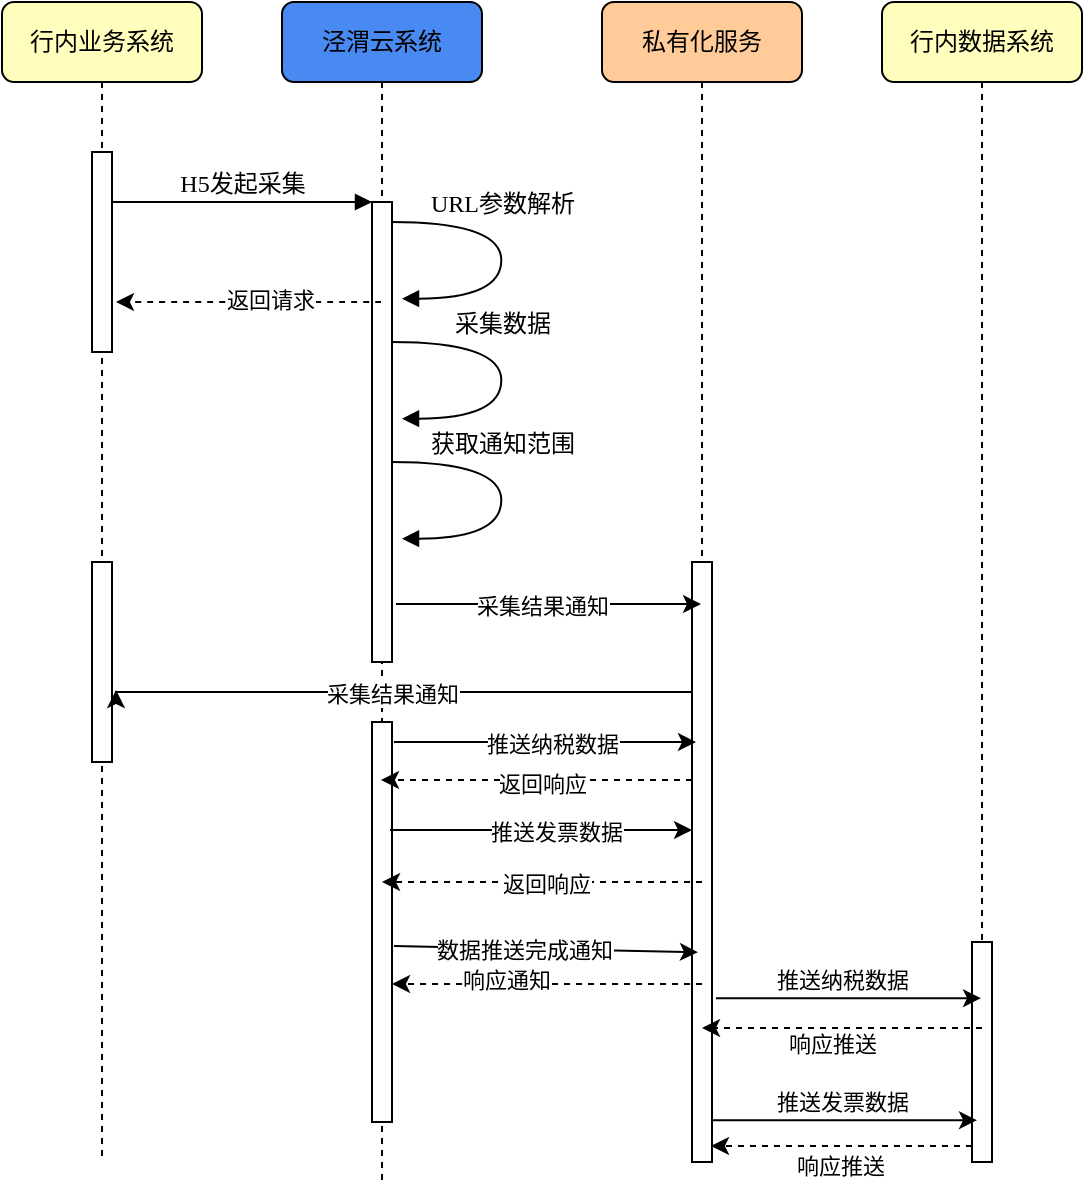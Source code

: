 <mxfile version="20.2.3" type="github">
  <diagram name="Page-1" id="13e1069c-82ec-6db2-03f1-153e76fe0fe0">
    <mxGraphModel dx="1422" dy="762" grid="1" gridSize="10" guides="1" tooltips="1" connect="1" arrows="1" fold="1" page="1" pageScale="1" pageWidth="1100" pageHeight="850" background="none" math="0" shadow="0">
      <root>
        <mxCell id="0" />
        <mxCell id="1" parent="0" />
        <mxCell id="7baba1c4bc27f4b0-2" value="泾渭云系统" style="shape=umlLifeline;perimeter=lifelinePerimeter;whiteSpace=wrap;html=1;container=1;collapsible=0;recursiveResize=0;outlineConnect=0;rounded=1;shadow=0;comic=0;labelBackgroundColor=none;strokeWidth=1;fontFamily=Verdana;fontSize=12;align=center;fillColor=#4989F2;" parent="1" vertex="1">
          <mxGeometry x="240" y="80" width="100" height="590" as="geometry" />
        </mxCell>
        <mxCell id="7baba1c4bc27f4b0-10" value="" style="html=1;points=[];perimeter=orthogonalPerimeter;rounded=0;shadow=0;comic=0;labelBackgroundColor=none;strokeWidth=1;fontFamily=Verdana;fontSize=12;align=center;" parent="7baba1c4bc27f4b0-2" vertex="1">
          <mxGeometry x="45" y="100" width="10" height="230" as="geometry" />
        </mxCell>
        <mxCell id="3pMhZT-bZvYS056gj06W-6" value="URL参数解析" style="html=1;verticalAlign=bottom;endArrow=block;labelBackgroundColor=none;fontFamily=Verdana;fontSize=12;elbow=vertical;edgeStyle=orthogonalEdgeStyle;curved=1;entryX=1;entryY=0.286;entryPerimeter=0;exitX=1.038;exitY=0.345;exitPerimeter=0;" edge="1" parent="7baba1c4bc27f4b0-2">
          <mxGeometry x="-0.233" relative="1" as="geometry">
            <mxPoint x="55.003" y="110" as="sourcePoint" />
            <mxPoint x="60.003" y="148.333" as="targetPoint" />
            <Array as="points">
              <mxPoint x="109.67" y="110" />
              <mxPoint x="109.67" y="148" />
            </Array>
            <mxPoint as="offset" />
          </mxGeometry>
        </mxCell>
        <mxCell id="3pMhZT-bZvYS056gj06W-7" value="获取通知范围" style="html=1;verticalAlign=bottom;endArrow=block;labelBackgroundColor=none;fontFamily=Verdana;fontSize=12;elbow=vertical;edgeStyle=orthogonalEdgeStyle;curved=1;entryX=1;entryY=0.286;entryPerimeter=0;exitX=1.038;exitY=0.345;exitPerimeter=0;" edge="1" parent="7baba1c4bc27f4b0-2">
          <mxGeometry x="-0.233" relative="1" as="geometry">
            <mxPoint x="55.003" y="230" as="sourcePoint" />
            <mxPoint x="60.003" y="268.333" as="targetPoint" />
            <Array as="points">
              <mxPoint x="109.67" y="230" />
              <mxPoint x="109.67" y="268" />
            </Array>
            <mxPoint as="offset" />
          </mxGeometry>
        </mxCell>
        <mxCell id="3pMhZT-bZvYS056gj06W-15" value="" style="html=1;points=[];perimeter=orthogonalPerimeter;rounded=0;shadow=0;comic=0;labelBackgroundColor=none;strokeWidth=1;fontFamily=Verdana;fontSize=12;align=center;" vertex="1" parent="7baba1c4bc27f4b0-2">
          <mxGeometry x="45" y="360" width="10" height="200" as="geometry" />
        </mxCell>
        <mxCell id="7baba1c4bc27f4b0-3" value="私有化服务" style="shape=umlLifeline;perimeter=lifelinePerimeter;whiteSpace=wrap;html=1;container=1;collapsible=0;recursiveResize=0;outlineConnect=0;rounded=1;shadow=0;comic=0;labelBackgroundColor=none;strokeWidth=1;fontFamily=Verdana;fontSize=12;align=center;fillColor=#FFCB99;" parent="1" vertex="1">
          <mxGeometry x="400" y="80" width="100" height="580" as="geometry" />
        </mxCell>
        <mxCell id="7baba1c4bc27f4b0-13" value="" style="html=1;points=[];perimeter=orthogonalPerimeter;rounded=0;shadow=0;comic=0;labelBackgroundColor=none;strokeWidth=1;fontFamily=Verdana;fontSize=12;align=center;" parent="7baba1c4bc27f4b0-3" vertex="1">
          <mxGeometry x="45" y="280" width="10" height="300" as="geometry" />
        </mxCell>
        <mxCell id="3pMhZT-bZvYS056gj06W-22" value="" style="endArrow=classic;html=1;rounded=0;dashed=1;" edge="1" parent="7baba1c4bc27f4b0-3" target="7baba1c4bc27f4b0-2">
          <mxGeometry width="50" height="50" relative="1" as="geometry">
            <mxPoint x="50" y="440" as="sourcePoint" />
            <mxPoint y="490" as="targetPoint" />
          </mxGeometry>
        </mxCell>
        <mxCell id="3pMhZT-bZvYS056gj06W-23" value="返回响应" style="edgeLabel;html=1;align=center;verticalAlign=middle;resizable=0;points=[];" vertex="1" connectable="0" parent="3pMhZT-bZvYS056gj06W-22">
          <mxGeometry x="-0.14" y="1" relative="1" as="geometry">
            <mxPoint x="-9" as="offset" />
          </mxGeometry>
        </mxCell>
        <mxCell id="3pMhZT-bZvYS056gj06W-35" value="" style="endArrow=classic;html=1;rounded=0;dashed=1;" edge="1" parent="7baba1c4bc27f4b0-3">
          <mxGeometry width="50" height="50" relative="1" as="geometry">
            <mxPoint x="50" y="491" as="sourcePoint" />
            <mxPoint x="-105" y="491" as="targetPoint" />
          </mxGeometry>
        </mxCell>
        <mxCell id="3pMhZT-bZvYS056gj06W-36" value="响应通知" style="edgeLabel;html=1;align=center;verticalAlign=middle;resizable=0;points=[];" vertex="1" connectable="0" parent="3pMhZT-bZvYS056gj06W-35">
          <mxGeometry x="0.265" y="-2" relative="1" as="geometry">
            <mxPoint as="offset" />
          </mxGeometry>
        </mxCell>
        <mxCell id="7baba1c4bc27f4b0-4" value="行内数据系统" style="shape=umlLifeline;perimeter=lifelinePerimeter;whiteSpace=wrap;html=1;container=1;collapsible=0;recursiveResize=0;outlineConnect=0;rounded=1;shadow=0;comic=0;labelBackgroundColor=none;strokeWidth=1;fontFamily=Verdana;fontSize=12;align=center;fillColor=#FFFEBD;" parent="1" vertex="1">
          <mxGeometry x="540" y="80" width="100" height="580" as="geometry" />
        </mxCell>
        <mxCell id="7baba1c4bc27f4b0-16" value="" style="html=1;points=[];perimeter=orthogonalPerimeter;rounded=0;shadow=0;comic=0;labelBackgroundColor=none;strokeWidth=1;fontFamily=Verdana;fontSize=12;align=center;" parent="7baba1c4bc27f4b0-4" vertex="1">
          <mxGeometry x="45" y="470" width="10" height="110" as="geometry" />
        </mxCell>
        <mxCell id="3pMhZT-bZvYS056gj06W-39" value="" style="endArrow=classic;html=1;rounded=0;dashed=1;" edge="1" parent="7baba1c4bc27f4b0-4">
          <mxGeometry width="50" height="50" relative="1" as="geometry">
            <mxPoint x="45" y="572" as="sourcePoint" />
            <mxPoint x="-85.5" y="572" as="targetPoint" />
          </mxGeometry>
        </mxCell>
        <mxCell id="3pMhZT-bZvYS056gj06W-40" value="响应推送" style="edgeLabel;html=1;align=center;verticalAlign=middle;resizable=0;points=[];" vertex="1" connectable="0" parent="3pMhZT-bZvYS056gj06W-39">
          <mxGeometry x="0.165" relative="1" as="geometry">
            <mxPoint x="10" y="10" as="offset" />
          </mxGeometry>
        </mxCell>
        <mxCell id="7baba1c4bc27f4b0-8" value="行内业务系统" style="shape=umlLifeline;perimeter=lifelinePerimeter;whiteSpace=wrap;html=1;container=1;collapsible=0;recursiveResize=0;outlineConnect=0;rounded=1;shadow=0;comic=0;labelBackgroundColor=none;strokeWidth=1;fontFamily=Verdana;fontSize=12;align=center;fillColor=#FFFEBD;" parent="1" vertex="1">
          <mxGeometry x="100" y="80" width="100" height="580" as="geometry" />
        </mxCell>
        <mxCell id="7baba1c4bc27f4b0-9" value="" style="html=1;points=[];perimeter=orthogonalPerimeter;rounded=0;shadow=0;comic=0;labelBackgroundColor=none;strokeWidth=1;fontFamily=Verdana;fontSize=12;align=center;" parent="7baba1c4bc27f4b0-8" vertex="1">
          <mxGeometry x="45" y="75" width="10" height="100" as="geometry" />
        </mxCell>
        <mxCell id="3pMhZT-bZvYS056gj06W-12" value="" style="html=1;points=[];perimeter=orthogonalPerimeter;rounded=0;shadow=0;comic=0;labelBackgroundColor=none;strokeWidth=1;fontFamily=Verdana;fontSize=12;align=center;" vertex="1" parent="7baba1c4bc27f4b0-8">
          <mxGeometry x="45" y="280" width="10" height="100" as="geometry" />
        </mxCell>
        <mxCell id="7baba1c4bc27f4b0-11" value="H5发起采集" style="html=1;verticalAlign=bottom;endArrow=block;entryX=0;entryY=0;labelBackgroundColor=none;fontFamily=Verdana;fontSize=12;edgeStyle=elbowEdgeStyle;elbow=vertical;" parent="1" source="7baba1c4bc27f4b0-9" target="7baba1c4bc27f4b0-10" edge="1">
          <mxGeometry relative="1" as="geometry">
            <mxPoint x="220" y="190" as="sourcePoint" />
          </mxGeometry>
        </mxCell>
        <mxCell id="7baba1c4bc27f4b0-39" value="采集数据" style="html=1;verticalAlign=bottom;endArrow=block;labelBackgroundColor=none;fontFamily=Verdana;fontSize=12;elbow=vertical;edgeStyle=orthogonalEdgeStyle;curved=1;entryX=1;entryY=0.286;entryPerimeter=0;exitX=1.038;exitY=0.345;exitPerimeter=0;" parent="1" edge="1">
          <mxGeometry x="-0.233" relative="1" as="geometry">
            <mxPoint x="295.003" y="250" as="sourcePoint" />
            <mxPoint x="300.003" y="288.333" as="targetPoint" />
            <Array as="points">
              <mxPoint x="349.67" y="250" />
              <mxPoint x="349.67" y="288" />
            </Array>
            <mxPoint as="offset" />
          </mxGeometry>
        </mxCell>
        <mxCell id="3pMhZT-bZvYS056gj06W-8" value="" style="endArrow=classic;html=1;dashed=1;curved=1;entryX=1.2;entryY=0.65;entryDx=0;entryDy=0;entryPerimeter=0;" edge="1" parent="1">
          <mxGeometry width="50" height="50" relative="1" as="geometry">
            <mxPoint x="289.5" y="230" as="sourcePoint" />
            <mxPoint x="157" y="230" as="targetPoint" />
          </mxGeometry>
        </mxCell>
        <mxCell id="3pMhZT-bZvYS056gj06W-9" value="返回请求" style="edgeLabel;html=1;align=center;verticalAlign=middle;resizable=0;points=[];" vertex="1" connectable="0" parent="3pMhZT-bZvYS056gj06W-8">
          <mxGeometry x="-0.162" y="-1" relative="1" as="geometry">
            <mxPoint as="offset" />
          </mxGeometry>
        </mxCell>
        <mxCell id="3pMhZT-bZvYS056gj06W-10" value="" style="endArrow=classic;html=1;exitX=1.2;exitY=0.874;exitDx=0;exitDy=0;exitPerimeter=0;rounded=0;" edge="1" parent="1" source="7baba1c4bc27f4b0-10" target="7baba1c4bc27f4b0-3">
          <mxGeometry width="50" height="50" relative="1" as="geometry">
            <mxPoint x="290" y="430" as="sourcePoint" />
            <mxPoint x="340" y="380" as="targetPoint" />
          </mxGeometry>
        </mxCell>
        <mxCell id="3pMhZT-bZvYS056gj06W-11" value="采集结果通知" style="edgeLabel;html=1;align=center;verticalAlign=middle;resizable=0;points=[];" vertex="1" connectable="0" parent="3pMhZT-bZvYS056gj06W-10">
          <mxGeometry x="0.285" y="-1" relative="1" as="geometry">
            <mxPoint x="-25" as="offset" />
          </mxGeometry>
        </mxCell>
        <mxCell id="3pMhZT-bZvYS056gj06W-13" value="" style="edgeStyle=orthogonalEdgeStyle;rounded=0;orthogonalLoop=1;jettySize=auto;html=1;entryX=1.2;entryY=0.64;entryDx=0;entryDy=0;entryPerimeter=0;" edge="1" parent="1" source="7baba1c4bc27f4b0-13" target="3pMhZT-bZvYS056gj06W-12">
          <mxGeometry relative="1" as="geometry">
            <Array as="points">
              <mxPoint x="157" y="425" />
            </Array>
          </mxGeometry>
        </mxCell>
        <mxCell id="3pMhZT-bZvYS056gj06W-14" value="采集结果通知" style="edgeLabel;html=1;align=center;verticalAlign=middle;resizable=0;points=[];" vertex="1" connectable="0" parent="3pMhZT-bZvYS056gj06W-13">
          <mxGeometry x="-0.222" y="1" relative="1" as="geometry">
            <mxPoint x="-38" as="offset" />
          </mxGeometry>
        </mxCell>
        <mxCell id="3pMhZT-bZvYS056gj06W-20" value="" style="endArrow=classic;html=1;rounded=0;exitX=0.9;exitY=0.155;exitDx=0;exitDy=0;exitPerimeter=0;" edge="1" parent="1">
          <mxGeometry width="50" height="50" relative="1" as="geometry">
            <mxPoint x="294" y="494" as="sourcePoint" />
            <mxPoint x="445" y="494" as="targetPoint" />
          </mxGeometry>
        </mxCell>
        <mxCell id="3pMhZT-bZvYS056gj06W-21" value="推送发票数据" style="edgeLabel;html=1;align=center;verticalAlign=middle;resizable=0;points=[];" vertex="1" connectable="0" parent="3pMhZT-bZvYS056gj06W-20">
          <mxGeometry x="0.166" y="-1" relative="1" as="geometry">
            <mxPoint x="-5" as="offset" />
          </mxGeometry>
        </mxCell>
        <mxCell id="3pMhZT-bZvYS056gj06W-25" value="" style="endArrow=classic;html=1;rounded=0;dashed=1;" edge="1" parent="1">
          <mxGeometry width="50" height="50" relative="1" as="geometry">
            <mxPoint x="445" y="469" as="sourcePoint" />
            <mxPoint x="289.5" y="469" as="targetPoint" />
          </mxGeometry>
        </mxCell>
        <mxCell id="3pMhZT-bZvYS056gj06W-26" value="返回响应" style="edgeLabel;html=1;align=center;verticalAlign=middle;resizable=0;points=[];" vertex="1" connectable="0" parent="3pMhZT-bZvYS056gj06W-25">
          <mxGeometry x="0.158" y="2" relative="1" as="geometry">
            <mxPoint x="15" as="offset" />
          </mxGeometry>
        </mxCell>
        <mxCell id="3pMhZT-bZvYS056gj06W-27" value="" style="endArrow=classic;html=1;rounded=0;exitX=0.9;exitY=0.155;exitDx=0;exitDy=0;exitPerimeter=0;" edge="1" parent="1">
          <mxGeometry width="50" height="50" relative="1" as="geometry">
            <mxPoint x="296" y="450" as="sourcePoint" />
            <mxPoint x="447" y="450" as="targetPoint" />
          </mxGeometry>
        </mxCell>
        <mxCell id="3pMhZT-bZvYS056gj06W-28" value="推送纳税数据" style="edgeLabel;html=1;align=center;verticalAlign=middle;resizable=0;points=[];" vertex="1" connectable="0" parent="3pMhZT-bZvYS056gj06W-27">
          <mxGeometry x="0.166" y="-1" relative="1" as="geometry">
            <mxPoint x="-9" as="offset" />
          </mxGeometry>
        </mxCell>
        <mxCell id="3pMhZT-bZvYS056gj06W-29" value="" style="endArrow=classic;html=1;rounded=0;entryX=0.1;entryY=0.679;entryDx=0;entryDy=0;entryPerimeter=0;exitX=1.1;exitY=0.56;exitDx=0;exitDy=0;exitPerimeter=0;" edge="1" parent="1" source="3pMhZT-bZvYS056gj06W-15">
          <mxGeometry width="50" height="50" relative="1" as="geometry">
            <mxPoint x="292" y="555" as="sourcePoint" />
            <mxPoint x="448" y="555.12" as="targetPoint" />
          </mxGeometry>
        </mxCell>
        <mxCell id="3pMhZT-bZvYS056gj06W-30" value="数据推送完成通知" style="edgeLabel;html=1;align=center;verticalAlign=middle;resizable=0;points=[];" vertex="1" connectable="0" parent="3pMhZT-bZvYS056gj06W-29">
          <mxGeometry x="-0.179" relative="1" as="geometry">
            <mxPoint x="2" as="offset" />
          </mxGeometry>
        </mxCell>
        <mxCell id="3pMhZT-bZvYS056gj06W-31" value="" style="endArrow=classic;html=1;rounded=0;exitX=1.2;exitY=0.761;exitDx=0;exitDy=0;exitPerimeter=0;" edge="1" parent="1">
          <mxGeometry width="50" height="50" relative="1" as="geometry">
            <mxPoint x="457" y="578.08" as="sourcePoint" />
            <mxPoint x="589.5" y="578.08" as="targetPoint" />
          </mxGeometry>
        </mxCell>
        <mxCell id="3pMhZT-bZvYS056gj06W-32" value="推送纳税数据" style="edgeLabel;html=1;align=center;verticalAlign=middle;resizable=0;points=[];" vertex="1" connectable="0" parent="3pMhZT-bZvYS056gj06W-31">
          <mxGeometry x="-0.215" relative="1" as="geometry">
            <mxPoint x="11" y="-9" as="offset" />
          </mxGeometry>
        </mxCell>
        <mxCell id="3pMhZT-bZvYS056gj06W-33" value="" style="endArrow=classic;html=1;rounded=0;exitX=1.2;exitY=0.761;exitDx=0;exitDy=0;exitPerimeter=0;" edge="1" parent="1">
          <mxGeometry width="50" height="50" relative="1" as="geometry">
            <mxPoint x="455" y="639.08" as="sourcePoint" />
            <mxPoint x="587.5" y="639.08" as="targetPoint" />
          </mxGeometry>
        </mxCell>
        <mxCell id="3pMhZT-bZvYS056gj06W-34" value="推送发票数据" style="edgeLabel;html=1;align=center;verticalAlign=middle;resizable=0;points=[];" vertex="1" connectable="0" parent="3pMhZT-bZvYS056gj06W-33">
          <mxGeometry x="-0.215" relative="1" as="geometry">
            <mxPoint x="13" y="-9" as="offset" />
          </mxGeometry>
        </mxCell>
        <mxCell id="3pMhZT-bZvYS056gj06W-37" value="" style="endArrow=classic;html=1;rounded=0;dashed=1;" edge="1" parent="1">
          <mxGeometry width="50" height="50" relative="1" as="geometry">
            <mxPoint x="590" y="593" as="sourcePoint" />
            <mxPoint x="450" y="593" as="targetPoint" />
          </mxGeometry>
        </mxCell>
        <mxCell id="3pMhZT-bZvYS056gj06W-38" value="响应推送" style="edgeLabel;html=1;align=center;verticalAlign=middle;resizable=0;points=[];" vertex="1" connectable="0" parent="3pMhZT-bZvYS056gj06W-37">
          <mxGeometry x="0.265" y="-2" relative="1" as="geometry">
            <mxPoint x="13" y="10" as="offset" />
          </mxGeometry>
        </mxCell>
      </root>
    </mxGraphModel>
  </diagram>
</mxfile>
